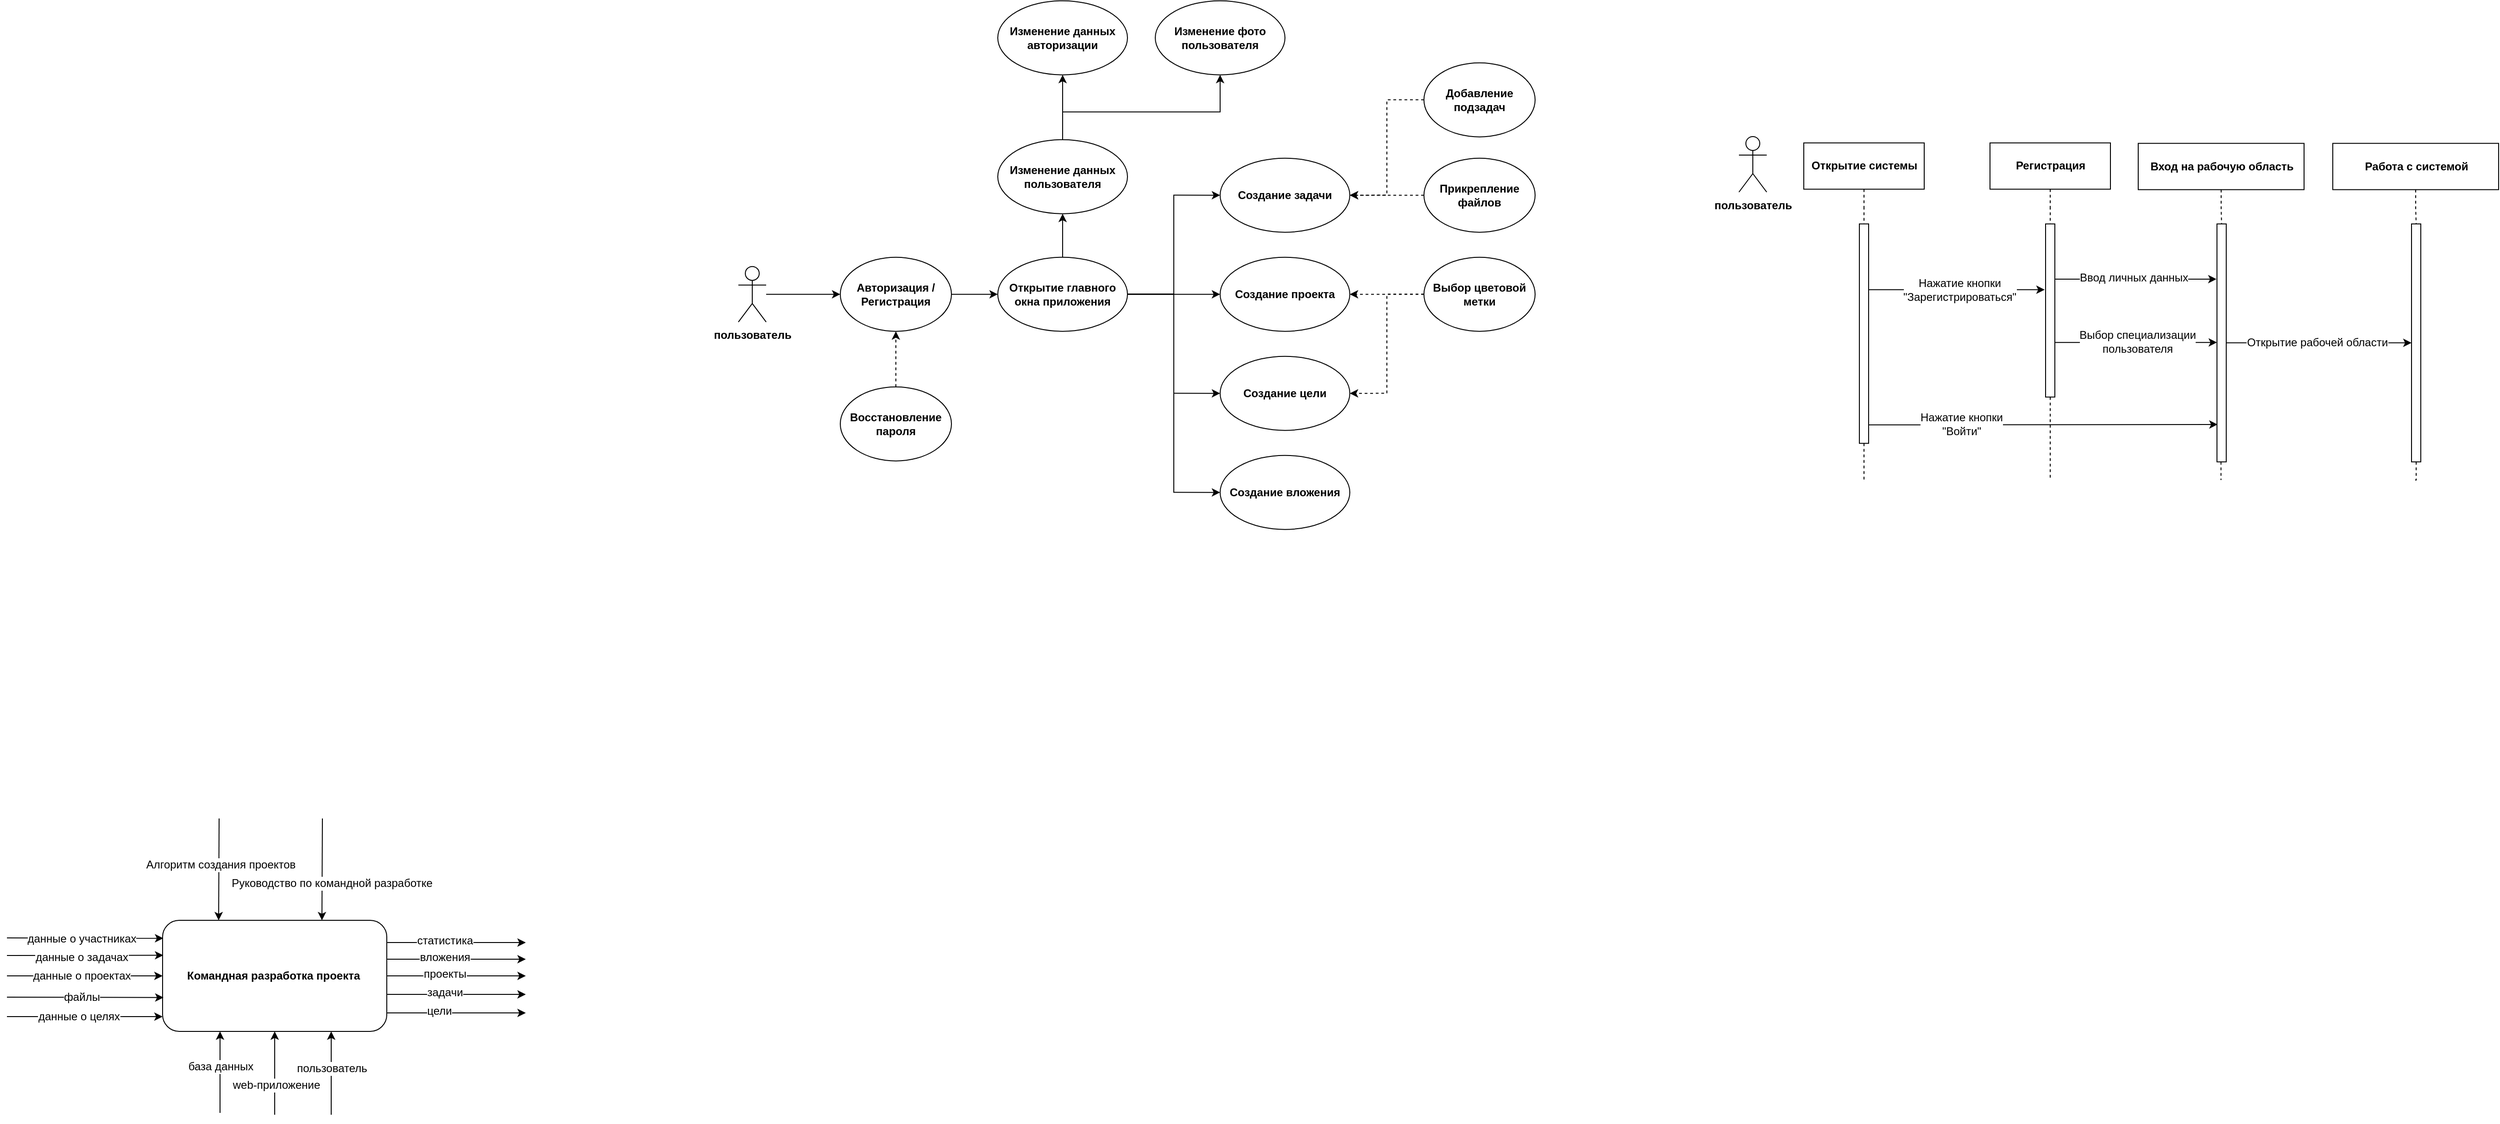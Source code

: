 <mxfile version="12.1.3" type="device" pages="1"><diagram id="mYW88pkPORjkXmp9n6pt" name="Page-1"><mxGraphModel dx="2347" dy="2176" grid="1" gridSize="10" guides="1" tooltips="1" connect="1" arrows="1" fold="1" page="1" pageScale="1" pageWidth="827" pageHeight="1169" math="0" shadow="0"><root><mxCell id="0"/><mxCell id="1" parent="0"/><mxCell id="4cHIsZC5oAV-M2a4NaU0-19" value="" style="edgeStyle=orthogonalEdgeStyle;rounded=0;orthogonalLoop=1;jettySize=auto;html=1;" parent="1" source="4cHIsZC5oAV-M2a4NaU0-1" edge="1"><mxGeometry relative="1" as="geometry"><mxPoint x="630.5" y="190" as="targetPoint"/><Array as="points"><mxPoint x="630.5" y="190"/></Array></mxGeometry></mxCell><mxCell id="4cHIsZC5oAV-M2a4NaU0-20" value="задачи" style="text;html=1;resizable=0;points=[];align=center;verticalAlign=middle;labelBackgroundColor=#ffffff;" parent="4cHIsZC5oAV-M2a4NaU0-19" vertex="1" connectable="0"><mxGeometry x="-0.173" y="2" relative="1" as="geometry"><mxPoint as="offset"/></mxGeometry></mxCell><mxCell id="4cHIsZC5oAV-M2a4NaU0-1" value="&lt;b&gt;Командная разработка проекта&amp;nbsp;&lt;/b&gt;" style="shape=ext;rounded=1;html=1;whiteSpace=wrap;" parent="1" vertex="1"><mxGeometry x="238.5" y="110" width="242" height="120" as="geometry"/></mxCell><mxCell id="4cHIsZC5oAV-M2a4NaU0-3" value="" style="endArrow=classic;html=1;entryX=0.003;entryY=0.315;entryDx=0;entryDy=0;entryPerimeter=0;" parent="1" target="4cHIsZC5oAV-M2a4NaU0-1" edge="1"><mxGeometry width="50" height="50" relative="1" as="geometry"><mxPoint x="70.5" y="148" as="sourcePoint"/><mxPoint x="290.5" y="250" as="targetPoint"/></mxGeometry></mxCell><mxCell id="4cHIsZC5oAV-M2a4NaU0-4" value="данные о задачах" style="text;html=1;resizable=0;points=[];align=center;verticalAlign=middle;labelBackgroundColor=#ffffff;" parent="4cHIsZC5oAV-M2a4NaU0-3" vertex="1" connectable="0"><mxGeometry x="-0.18" relative="1" as="geometry"><mxPoint x="11" y="2" as="offset"/></mxGeometry></mxCell><mxCell id="4cHIsZC5oAV-M2a4NaU0-5" value="" style="endArrow=classic;html=1;entryX=0;entryY=0.5;entryDx=0;entryDy=0;" parent="1" target="4cHIsZC5oAV-M2a4NaU0-1" edge="1"><mxGeometry width="50" height="50" relative="1" as="geometry"><mxPoint x="70.5" y="170" as="sourcePoint"/><mxPoint x="96.5" y="229.5" as="targetPoint"/></mxGeometry></mxCell><mxCell id="4cHIsZC5oAV-M2a4NaU0-6" value="данные о проектах" style="text;html=1;resizable=0;points=[];align=center;verticalAlign=middle;labelBackgroundColor=#ffffff;" parent="4cHIsZC5oAV-M2a4NaU0-5" vertex="1" connectable="0"><mxGeometry x="-0.18" relative="1" as="geometry"><mxPoint x="11" as="offset"/></mxGeometry></mxCell><mxCell id="4cHIsZC5oAV-M2a4NaU0-7" value="" style="endArrow=classic;html=1;entryX=0;entryY=0.867;entryDx=0;entryDy=0;entryPerimeter=0;" parent="1" target="4cHIsZC5oAV-M2a4NaU0-1" edge="1"><mxGeometry width="50" height="50" relative="1" as="geometry"><mxPoint x="70.5" y="214" as="sourcePoint"/><mxPoint x="200.5" y="240" as="targetPoint"/></mxGeometry></mxCell><mxCell id="4cHIsZC5oAV-M2a4NaU0-8" value="данные о целях" style="text;html=1;resizable=0;points=[];align=center;verticalAlign=middle;labelBackgroundColor=#ffffff;" parent="4cHIsZC5oAV-M2a4NaU0-7" vertex="1" connectable="0"><mxGeometry x="-0.18" relative="1" as="geometry"><mxPoint x="8" as="offset"/></mxGeometry></mxCell><mxCell id="4cHIsZC5oAV-M2a4NaU0-9" value="" style="endArrow=classic;html=1;entryX=0.003;entryY=0.162;entryDx=0;entryDy=0;entryPerimeter=0;" parent="1" target="4cHIsZC5oAV-M2a4NaU0-1" edge="1"><mxGeometry width="50" height="50" relative="1" as="geometry"><mxPoint x="70.5" y="129" as="sourcePoint"/><mxPoint x="108.5" y="100" as="targetPoint"/></mxGeometry></mxCell><mxCell id="4cHIsZC5oAV-M2a4NaU0-10" value="данные о участниках" style="text;html=1;resizable=0;points=[];align=center;verticalAlign=middle;labelBackgroundColor=#ffffff;" parent="4cHIsZC5oAV-M2a4NaU0-9" vertex="1" connectable="0"><mxGeometry x="-0.18" relative="1" as="geometry"><mxPoint x="11" y="1" as="offset"/></mxGeometry></mxCell><mxCell id="4cHIsZC5oAV-M2a4NaU0-11" value="" style="endArrow=classic;html=1;entryX=0.004;entryY=0.695;entryDx=0;entryDy=0;entryPerimeter=0;" parent="1" target="4cHIsZC5oAV-M2a4NaU0-1" edge="1"><mxGeometry width="50" height="50" relative="1" as="geometry"><mxPoint x="70.5" y="193" as="sourcePoint"/><mxPoint x="226.322" y="189.92" as="targetPoint"/></mxGeometry></mxCell><mxCell id="4cHIsZC5oAV-M2a4NaU0-12" value="файлы" style="text;html=1;resizable=0;points=[];align=center;verticalAlign=middle;labelBackgroundColor=#ffffff;" parent="4cHIsZC5oAV-M2a4NaU0-11" vertex="1" connectable="0"><mxGeometry x="-0.18" relative="1" as="geometry"><mxPoint x="11" as="offset"/></mxGeometry></mxCell><mxCell id="4cHIsZC5oAV-M2a4NaU0-22" value="" style="edgeStyle=orthogonalEdgeStyle;rounded=0;orthogonalLoop=1;jettySize=auto;html=1;exitX=1;exitY=0.75;exitDx=0;exitDy=0;" parent="1" source="4cHIsZC5oAV-M2a4NaU0-1" edge="1"><mxGeometry relative="1" as="geometry"><mxPoint x="490.5" y="200" as="sourcePoint"/><mxPoint x="630.5" y="210" as="targetPoint"/><Array as="points"><mxPoint x="480.5" y="210"/></Array></mxGeometry></mxCell><mxCell id="4cHIsZC5oAV-M2a4NaU0-23" value="цели" style="text;html=1;resizable=0;points=[];align=center;verticalAlign=middle;labelBackgroundColor=#ffffff;" parent="4cHIsZC5oAV-M2a4NaU0-22" vertex="1" connectable="0"><mxGeometry x="-0.173" y="2" relative="1" as="geometry"><mxPoint as="offset"/></mxGeometry></mxCell><mxCell id="4cHIsZC5oAV-M2a4NaU0-24" value="" style="edgeStyle=orthogonalEdgeStyle;rounded=0;orthogonalLoop=1;jettySize=auto;html=1;exitX=1;exitY=0.5;exitDx=0;exitDy=0;" parent="1" source="4cHIsZC5oAV-M2a4NaU0-1" edge="1"><mxGeometry relative="1" as="geometry"><mxPoint x="490.5" y="140" as="sourcePoint"/><mxPoint x="630.5" y="170" as="targetPoint"/><Array as="points"><mxPoint x="580.5" y="170"/><mxPoint x="580.5" y="170"/></Array></mxGeometry></mxCell><mxCell id="4cHIsZC5oAV-M2a4NaU0-25" value="проекты" style="text;html=1;resizable=0;points=[];align=center;verticalAlign=middle;labelBackgroundColor=#ffffff;" parent="4cHIsZC5oAV-M2a4NaU0-24" vertex="1" connectable="0"><mxGeometry x="-0.173" y="2" relative="1" as="geometry"><mxPoint as="offset"/></mxGeometry></mxCell><mxCell id="4cHIsZC5oAV-M2a4NaU0-26" value="" style="edgeStyle=orthogonalEdgeStyle;rounded=0;orthogonalLoop=1;jettySize=auto;html=1;" parent="1" edge="1"><mxGeometry relative="1" as="geometry"><mxPoint x="480.5" y="152.056" as="sourcePoint"/><mxPoint x="630.5" y="152" as="targetPoint"/><Array as="points"><mxPoint x="630.5" y="152"/></Array></mxGeometry></mxCell><mxCell id="4cHIsZC5oAV-M2a4NaU0-27" value="вложения" style="text;html=1;resizable=0;points=[];align=center;verticalAlign=middle;labelBackgroundColor=#ffffff;" parent="4cHIsZC5oAV-M2a4NaU0-26" vertex="1" connectable="0"><mxGeometry x="-0.173" y="2" relative="1" as="geometry"><mxPoint as="offset"/></mxGeometry></mxCell><mxCell id="4cHIsZC5oAV-M2a4NaU0-28" value="" style="edgeStyle=orthogonalEdgeStyle;rounded=0;orthogonalLoop=1;jettySize=auto;html=1;exitX=1;exitY=0.2;exitDx=0;exitDy=0;exitPerimeter=0;" parent="1" source="4cHIsZC5oAV-M2a4NaU0-1" edge="1"><mxGeometry relative="1" as="geometry"><mxPoint x="490.5" y="120" as="sourcePoint"/><mxPoint x="630.5" y="134" as="targetPoint"/><Array as="points"><mxPoint x="580.5" y="134"/><mxPoint x="580.5" y="134"/></Array></mxGeometry></mxCell><mxCell id="4cHIsZC5oAV-M2a4NaU0-29" value="статистика" style="text;html=1;resizable=0;points=[];align=center;verticalAlign=middle;labelBackgroundColor=#ffffff;" parent="4cHIsZC5oAV-M2a4NaU0-28" vertex="1" connectable="0"><mxGeometry x="-0.173" y="2" relative="1" as="geometry"><mxPoint as="offset"/></mxGeometry></mxCell><mxCell id="4cHIsZC5oAV-M2a4NaU0-30" value="" style="endArrow=classic;html=1;entryX=0.25;entryY=0;entryDx=0;entryDy=0;" parent="1" target="4cHIsZC5oAV-M2a4NaU0-1" edge="1"><mxGeometry width="50" height="50" relative="1" as="geometry"><mxPoint x="299.5" as="sourcePoint"/><mxPoint x="379.226" y="20.44" as="targetPoint"/></mxGeometry></mxCell><mxCell id="4cHIsZC5oAV-M2a4NaU0-31" value="Алгоритм создания проектов" style="text;html=1;resizable=0;points=[];align=center;verticalAlign=middle;labelBackgroundColor=#ffffff;" parent="4cHIsZC5oAV-M2a4NaU0-30" vertex="1" connectable="0"><mxGeometry x="-0.18" relative="1" as="geometry"><mxPoint x="1" y="5" as="offset"/></mxGeometry></mxCell><mxCell id="4cHIsZC5oAV-M2a4NaU0-32" value="" style="endArrow=classic;html=1;entryX=0.25;entryY=0;entryDx=0;entryDy=0;" parent="1" edge="1"><mxGeometry width="50" height="50" relative="1" as="geometry"><mxPoint x="411" as="sourcePoint"/><mxPoint x="410.5" y="110" as="targetPoint"/></mxGeometry></mxCell><mxCell id="4cHIsZC5oAV-M2a4NaU0-33" value="Руководство по командной разработке" style="text;html=1;resizable=0;points=[];align=center;verticalAlign=middle;labelBackgroundColor=#ffffff;" parent="4cHIsZC5oAV-M2a4NaU0-32" vertex="1" connectable="0"><mxGeometry x="-0.18" relative="1" as="geometry"><mxPoint x="9.5" y="25" as="offset"/></mxGeometry></mxCell><mxCell id="4cHIsZC5oAV-M2a4NaU0-34" value="" style="endArrow=classic;html=1;entryX=0.5;entryY=1;entryDx=0;entryDy=0;" parent="1" target="4cHIsZC5oAV-M2a4NaU0-1" edge="1"><mxGeometry width="50" height="50" relative="1" as="geometry"><mxPoint x="359.5" y="320" as="sourcePoint"/><mxPoint x="300.5" y="360" as="targetPoint"/></mxGeometry></mxCell><mxCell id="4cHIsZC5oAV-M2a4NaU0-35" value="web-приложение" style="text;html=1;resizable=0;points=[];align=center;verticalAlign=middle;labelBackgroundColor=#ffffff;" parent="4cHIsZC5oAV-M2a4NaU0-34" vertex="1" connectable="0"><mxGeometry x="-0.18" relative="1" as="geometry"><mxPoint x="1" y="5" as="offset"/></mxGeometry></mxCell><mxCell id="4cHIsZC5oAV-M2a4NaU0-36" value="" style="endArrow=classic;html=1;" parent="1" edge="1"><mxGeometry width="50" height="50" relative="1" as="geometry"><mxPoint x="300.5" y="318" as="sourcePoint"/><mxPoint x="300.5" y="230" as="targetPoint"/></mxGeometry></mxCell><mxCell id="4cHIsZC5oAV-M2a4NaU0-37" value="база данных" style="text;html=1;resizable=0;points=[];align=center;verticalAlign=middle;labelBackgroundColor=#ffffff;" parent="4cHIsZC5oAV-M2a4NaU0-36" vertex="1" connectable="0"><mxGeometry x="-0.18" relative="1" as="geometry"><mxPoint y="-14" as="offset"/></mxGeometry></mxCell><mxCell id="4cHIsZC5oAV-M2a4NaU0-38" value="" style="endArrow=classic;html=1;entryX=0.5;entryY=1;entryDx=0;entryDy=0;" parent="1" edge="1"><mxGeometry width="50" height="50" relative="1" as="geometry"><mxPoint x="420.5" y="320" as="sourcePoint"/><mxPoint x="420.5" y="230" as="targetPoint"/></mxGeometry></mxCell><mxCell id="4cHIsZC5oAV-M2a4NaU0-39" value="пользователь" style="text;html=1;resizable=0;points=[];align=center;verticalAlign=middle;labelBackgroundColor=#ffffff;" parent="4cHIsZC5oAV-M2a4NaU0-38" vertex="1" connectable="0"><mxGeometry x="-0.18" relative="1" as="geometry"><mxPoint y="-13" as="offset"/></mxGeometry></mxCell><mxCell id="5XmERlrHJxS8K400FI6F-5" style="edgeStyle=orthogonalEdgeStyle;rounded=0;orthogonalLoop=1;jettySize=auto;html=1;entryX=0;entryY=0.5;entryDx=0;entryDy=0;" edge="1" parent="1" source="5XmERlrHJxS8K400FI6F-2" target="5XmERlrHJxS8K400FI6F-4"><mxGeometry relative="1" as="geometry"/></mxCell><mxCell id="5XmERlrHJxS8K400FI6F-2" value="пользователь" style="shape=umlActor;verticalLabelPosition=bottom;labelBackgroundColor=#ffffff;verticalAlign=top;html=1;outlineConnect=0;fontStyle=1" vertex="1" parent="1"><mxGeometry x="860" y="-596.167" width="30" height="60" as="geometry"/></mxCell><mxCell id="5XmERlrHJxS8K400FI6F-10" style="edgeStyle=orthogonalEdgeStyle;rounded=0;orthogonalLoop=1;jettySize=auto;html=1;entryX=0;entryY=0.5;entryDx=0;entryDy=0;" edge="1" parent="1" source="5XmERlrHJxS8K400FI6F-4" target="5XmERlrHJxS8K400FI6F-8"><mxGeometry relative="1" as="geometry"/></mxCell><mxCell id="5XmERlrHJxS8K400FI6F-4" value="Авторизация / Регистрация" style="ellipse;whiteSpace=wrap;html=1;fontStyle=1" vertex="1" parent="1"><mxGeometry x="970" y="-606.167" width="120" height="80" as="geometry"/></mxCell><mxCell id="5XmERlrHJxS8K400FI6F-29" style="edgeStyle=orthogonalEdgeStyle;rounded=0;orthogonalLoop=1;jettySize=auto;html=1;entryX=0.5;entryY=1;entryDx=0;entryDy=0;dashed=1;" edge="1" parent="1" source="5XmERlrHJxS8K400FI6F-6" target="5XmERlrHJxS8K400FI6F-4"><mxGeometry relative="1" as="geometry"/></mxCell><mxCell id="5XmERlrHJxS8K400FI6F-6" value="Восстановление пароля" style="ellipse;whiteSpace=wrap;html=1;fontStyle=1" vertex="1" parent="1"><mxGeometry x="970" y="-466.167" width="120" height="80" as="geometry"/></mxCell><mxCell id="5XmERlrHJxS8K400FI6F-12" style="edgeStyle=orthogonalEdgeStyle;rounded=0;orthogonalLoop=1;jettySize=auto;html=1;entryX=0.5;entryY=1;entryDx=0;entryDy=0;" edge="1" parent="1" source="5XmERlrHJxS8K400FI6F-8" target="5XmERlrHJxS8K400FI6F-11"><mxGeometry relative="1" as="geometry"/></mxCell><mxCell id="5XmERlrHJxS8K400FI6F-20" style="edgeStyle=orthogonalEdgeStyle;rounded=0;orthogonalLoop=1;jettySize=auto;html=1;entryX=0;entryY=0.5;entryDx=0;entryDy=0;" edge="1" parent="1" source="5XmERlrHJxS8K400FI6F-8" target="5XmERlrHJxS8K400FI6F-19"><mxGeometry relative="1" as="geometry"/></mxCell><mxCell id="5XmERlrHJxS8K400FI6F-22" style="edgeStyle=orthogonalEdgeStyle;rounded=0;orthogonalLoop=1;jettySize=auto;html=1;entryX=0;entryY=0.5;entryDx=0;entryDy=0;" edge="1" parent="1" source="5XmERlrHJxS8K400FI6F-8" target="5XmERlrHJxS8K400FI6F-21"><mxGeometry relative="1" as="geometry"/></mxCell><mxCell id="5XmERlrHJxS8K400FI6F-24" style="edgeStyle=orthogonalEdgeStyle;rounded=0;orthogonalLoop=1;jettySize=auto;html=1;entryX=0;entryY=0.5;entryDx=0;entryDy=0;" edge="1" parent="1" source="5XmERlrHJxS8K400FI6F-8" target="5XmERlrHJxS8K400FI6F-23"><mxGeometry relative="1" as="geometry"/></mxCell><mxCell id="5XmERlrHJxS8K400FI6F-26" style="edgeStyle=orthogonalEdgeStyle;rounded=0;orthogonalLoop=1;jettySize=auto;html=1;entryX=0;entryY=0.5;entryDx=0;entryDy=0;" edge="1" parent="1" source="5XmERlrHJxS8K400FI6F-8" target="5XmERlrHJxS8K400FI6F-25"><mxGeometry relative="1" as="geometry"/></mxCell><mxCell id="5XmERlrHJxS8K400FI6F-8" value="Открытие главного окна приложения" style="ellipse;whiteSpace=wrap;html=1;fontStyle=1" vertex="1" parent="1"><mxGeometry x="1140" y="-606.167" width="140" height="80" as="geometry"/></mxCell><mxCell id="5XmERlrHJxS8K400FI6F-15" style="edgeStyle=orthogonalEdgeStyle;rounded=0;orthogonalLoop=1;jettySize=auto;html=1;entryX=0.5;entryY=1;entryDx=0;entryDy=0;" edge="1" parent="1" source="5XmERlrHJxS8K400FI6F-11" target="5XmERlrHJxS8K400FI6F-14"><mxGeometry relative="1" as="geometry"/></mxCell><mxCell id="5XmERlrHJxS8K400FI6F-17" style="edgeStyle=orthogonalEdgeStyle;rounded=0;orthogonalLoop=1;jettySize=auto;html=1;entryX=0.5;entryY=1;entryDx=0;entryDy=0;" edge="1" parent="1" source="5XmERlrHJxS8K400FI6F-11" target="5XmERlrHJxS8K400FI6F-16"><mxGeometry relative="1" as="geometry"><Array as="points"><mxPoint x="1210" y="-763.167"/><mxPoint x="1380" y="-763.167"/></Array></mxGeometry></mxCell><mxCell id="5XmERlrHJxS8K400FI6F-11" value="Изменение данных пользователя" style="ellipse;whiteSpace=wrap;html=1;fontStyle=1" vertex="1" parent="1"><mxGeometry x="1140" y="-733.167" width="140" height="80" as="geometry"/></mxCell><mxCell id="5XmERlrHJxS8K400FI6F-14" value="Изменение данных авторизации" style="ellipse;whiteSpace=wrap;html=1;fontStyle=1" vertex="1" parent="1"><mxGeometry x="1140" y="-883.167" width="140" height="80" as="geometry"/></mxCell><mxCell id="5XmERlrHJxS8K400FI6F-16" value="Изменение фото пользователя" style="ellipse;whiteSpace=wrap;html=1;fontStyle=1" vertex="1" parent="1"><mxGeometry x="1310" y="-883.167" width="140" height="80" as="geometry"/></mxCell><mxCell id="5XmERlrHJxS8K400FI6F-19" value="Создание задачи" style="ellipse;whiteSpace=wrap;html=1;fontStyle=1" vertex="1" parent="1"><mxGeometry x="1380" y="-713.167" width="140" height="80" as="geometry"/></mxCell><mxCell id="5XmERlrHJxS8K400FI6F-36" style="edgeStyle=orthogonalEdgeStyle;rounded=0;orthogonalLoop=1;jettySize=auto;html=1;entryX=1;entryY=0.5;entryDx=0;entryDy=0;dashed=1;" edge="1" parent="1" source="5XmERlrHJxS8K400FI6F-32" target="5XmERlrHJxS8K400FI6F-19"><mxGeometry relative="1" as="geometry"/></mxCell><mxCell id="5XmERlrHJxS8K400FI6F-32" value="Добавление подзадач" style="ellipse;whiteSpace=wrap;html=1;fontStyle=1" vertex="1" parent="1"><mxGeometry x="1600" y="-816.167" width="120" height="80" as="geometry"/></mxCell><mxCell id="5XmERlrHJxS8K400FI6F-21" value="Создание проекта" style="ellipse;whiteSpace=wrap;html=1;fontStyle=1" vertex="1" parent="1"><mxGeometry x="1380" y="-606.167" width="140" height="80" as="geometry"/></mxCell><mxCell id="5XmERlrHJxS8K400FI6F-23" value="Создание цели" style="ellipse;whiteSpace=wrap;html=1;fontStyle=1" vertex="1" parent="1"><mxGeometry x="1380" y="-499.167" width="140" height="80" as="geometry"/></mxCell><mxCell id="5XmERlrHJxS8K400FI6F-25" value="Создание вложения" style="ellipse;whiteSpace=wrap;html=1;fontStyle=1" vertex="1" parent="1"><mxGeometry x="1380" y="-392.167" width="140" height="80" as="geometry"/></mxCell><mxCell id="5XmERlrHJxS8K400FI6F-37" style="edgeStyle=orthogonalEdgeStyle;rounded=0;orthogonalLoop=1;jettySize=auto;html=1;entryX=1;entryY=0.5;entryDx=0;entryDy=0;dashed=1;" edge="1" parent="1" source="5XmERlrHJxS8K400FI6F-34" target="5XmERlrHJxS8K400FI6F-19"><mxGeometry relative="1" as="geometry"/></mxCell><mxCell id="5XmERlrHJxS8K400FI6F-34" value="Прикрепление файлов" style="ellipse;whiteSpace=wrap;html=1;fontStyle=1" vertex="1" parent="1"><mxGeometry x="1600" y="-713.167" width="120" height="80" as="geometry"/></mxCell><mxCell id="5XmERlrHJxS8K400FI6F-41" style="edgeStyle=orthogonalEdgeStyle;rounded=0;orthogonalLoop=1;jettySize=auto;html=1;entryX=1;entryY=0.5;entryDx=0;entryDy=0;dashed=1;" edge="1" parent="1" source="5XmERlrHJxS8K400FI6F-40" target="5XmERlrHJxS8K400FI6F-21"><mxGeometry relative="1" as="geometry"/></mxCell><mxCell id="5XmERlrHJxS8K400FI6F-42" style="edgeStyle=orthogonalEdgeStyle;rounded=0;orthogonalLoop=1;jettySize=auto;html=1;entryX=1;entryY=0.5;entryDx=0;entryDy=0;dashed=1;" edge="1" parent="1" source="5XmERlrHJxS8K400FI6F-40" target="5XmERlrHJxS8K400FI6F-23"><mxGeometry relative="1" as="geometry"/></mxCell><mxCell id="5XmERlrHJxS8K400FI6F-40" value="Выбор цветовой метки" style="ellipse;whiteSpace=wrap;html=1;fontStyle=1" vertex="1" parent="1"><mxGeometry x="1600" y="-606.167" width="120" height="80" as="geometry"/></mxCell><mxCell id="5XmERlrHJxS8K400FI6F-45" value="пользователь" style="shape=umlActor;verticalLabelPosition=bottom;labelBackgroundColor=#ffffff;verticalAlign=top;html=1;outlineConnect=0;fontStyle=1" vertex="1" parent="1"><mxGeometry x="1940" y="-736.5" width="30" height="60" as="geometry"/></mxCell><mxCell id="5XmERlrHJxS8K400FI6F-47" style="edgeStyle=orthogonalEdgeStyle;rounded=0;orthogonalLoop=1;jettySize=auto;html=1;dashed=1;endArrow=none;endFill=0;" edge="1" parent="1" source="5XmERlrHJxS8K400FI6F-48"><mxGeometry relative="1" as="geometry"><mxPoint x="2075" y="-365.167" as="targetPoint"/><Array as="points"><mxPoint x="2075" y="-403.667"/></Array></mxGeometry></mxCell><mxCell id="5XmERlrHJxS8K400FI6F-46" value="Открытие системы" style="html=1;fontStyle=1" vertex="1" parent="1"><mxGeometry x="2010" y="-729.667" width="130" height="50" as="geometry"/></mxCell><mxCell id="5XmERlrHJxS8K400FI6F-54" style="edgeStyle=orthogonalEdgeStyle;rounded=0;orthogonalLoop=1;jettySize=auto;html=1;endArrow=classic;endFill=1;entryX=-0.1;entryY=0.38;entryDx=0;entryDy=0;entryPerimeter=0;" edge="1" parent="1" source="5XmERlrHJxS8K400FI6F-48" target="5XmERlrHJxS8K400FI6F-52"><mxGeometry relative="1" as="geometry"><mxPoint x="2250" y="-571.167" as="targetPoint"/><Array as="points"><mxPoint x="2110" y="-571.167"/><mxPoint x="2110" y="-571.167"/></Array></mxGeometry></mxCell><mxCell id="5XmERlrHJxS8K400FI6F-55" value="Нажатие кнопки&lt;br&gt;&quot;Зарегистрироваться&quot;" style="text;html=1;resizable=0;points=[];align=center;verticalAlign=middle;labelBackgroundColor=#ffffff;" vertex="1" connectable="0" parent="5XmERlrHJxS8K400FI6F-54"><mxGeometry x="0.21" y="-1" relative="1" as="geometry"><mxPoint x="-17.5" y="-1" as="offset"/></mxGeometry></mxCell><mxCell id="5XmERlrHJxS8K400FI6F-72" style="edgeStyle=orthogonalEdgeStyle;rounded=0;orthogonalLoop=1;jettySize=auto;html=1;endArrow=classic;endFill=1;entryX=0.067;entryY=0.843;entryDx=0;entryDy=0;entryPerimeter=0;" edge="1" parent="1" source="5XmERlrHJxS8K400FI6F-48" target="5XmERlrHJxS8K400FI6F-59"><mxGeometry relative="1" as="geometry"><mxPoint x="2420" y="-425.167" as="targetPoint"/><Array as="points"><mxPoint x="2180" y="-425.167"/><mxPoint x="2180" y="-425.167"/></Array></mxGeometry></mxCell><mxCell id="5XmERlrHJxS8K400FI6F-73" value="Нажатие кнопки&lt;br&gt;&quot;Войти&quot;" style="text;html=1;resizable=0;points=[];align=center;verticalAlign=middle;labelBackgroundColor=#ffffff;" vertex="1" connectable="0" parent="5XmERlrHJxS8K400FI6F-72"><mxGeometry x="0.133" y="-2" relative="1" as="geometry"><mxPoint x="-113.5" y="-3" as="offset"/></mxGeometry></mxCell><mxCell id="5XmERlrHJxS8K400FI6F-48" value="" style="html=1;points=[];perimeter=orthogonalPerimeter;" vertex="1" parent="1"><mxGeometry x="2070" y="-642.167" width="10" height="237" as="geometry"/></mxCell><mxCell id="5XmERlrHJxS8K400FI6F-49" style="edgeStyle=orthogonalEdgeStyle;rounded=0;orthogonalLoop=1;jettySize=auto;html=1;dashed=1;endArrow=none;endFill=0;" edge="1" parent="1" source="5XmERlrHJxS8K400FI6F-46" target="5XmERlrHJxS8K400FI6F-48"><mxGeometry relative="1" as="geometry"><mxPoint x="2075.235" y="-403.667" as="targetPoint"/><mxPoint x="2075.235" y="-679.667" as="sourcePoint"/><Array as="points"/></mxGeometry></mxCell><mxCell id="5XmERlrHJxS8K400FI6F-50" style="edgeStyle=orthogonalEdgeStyle;rounded=0;orthogonalLoop=1;jettySize=auto;html=1;dashed=1;endArrow=none;endFill=0;" edge="1" parent="1" source="5XmERlrHJxS8K400FI6F-52"><mxGeometry relative="1" as="geometry"><mxPoint x="2276" y="-365.167" as="targetPoint"/><Array as="points"><mxPoint x="2276" y="-403.667"/></Array></mxGeometry></mxCell><mxCell id="5XmERlrHJxS8K400FI6F-51" value="Регистрация" style="html=1;fontStyle=1" vertex="1" parent="1"><mxGeometry x="2211" y="-729.667" width="130" height="50" as="geometry"/></mxCell><mxCell id="5XmERlrHJxS8K400FI6F-61" style="edgeStyle=orthogonalEdgeStyle;rounded=0;orthogonalLoop=1;jettySize=auto;html=1;endArrow=classic;endFill=1;entryX=-0.05;entryY=0.232;entryDx=0;entryDy=0;entryPerimeter=0;" edge="1" parent="1" target="5XmERlrHJxS8K400FI6F-59"><mxGeometry relative="1" as="geometry"><mxPoint x="2281" y="-598.667" as="sourcePoint"/><mxPoint x="2475.5" y="-598.667" as="targetPoint"/><Array as="points"><mxPoint x="2280" y="-580.167"/></Array></mxGeometry></mxCell><mxCell id="5XmERlrHJxS8K400FI6F-62" value="Ввод личных данных" style="text;html=1;resizable=0;points=[];align=center;verticalAlign=middle;labelBackgroundColor=#ffffff;" vertex="1" connectable="0" parent="5XmERlrHJxS8K400FI6F-61"><mxGeometry x="0.095" y="1" relative="1" as="geometry"><mxPoint x="-0.5" y="-0.5" as="offset"/></mxGeometry></mxCell><mxCell id="5XmERlrHJxS8K400FI6F-68" style="edgeStyle=orthogonalEdgeStyle;rounded=0;orthogonalLoop=1;jettySize=auto;html=1;endArrow=classic;endFill=1;" edge="1" parent="1" source="5XmERlrHJxS8K400FI6F-52" target="5XmERlrHJxS8K400FI6F-59"><mxGeometry relative="1" as="geometry"><Array as="points"><mxPoint x="2310" y="-514.167"/><mxPoint x="2310" y="-514.167"/></Array></mxGeometry></mxCell><mxCell id="5XmERlrHJxS8K400FI6F-69" value="Выбор специализации&lt;br&gt;пользователя" style="text;html=1;resizable=0;points=[];align=center;verticalAlign=middle;labelBackgroundColor=#ffffff;" vertex="1" connectable="0" parent="5XmERlrHJxS8K400FI6F-68"><mxGeometry x="0.086" y="-3" relative="1" as="geometry"><mxPoint x="-6" y="-4" as="offset"/></mxGeometry></mxCell><mxCell id="5XmERlrHJxS8K400FI6F-52" value="" style="html=1;points=[];perimeter=orthogonalPerimeter;" vertex="1" parent="1"><mxGeometry x="2271" y="-642.167" width="10" height="187" as="geometry"/></mxCell><mxCell id="5XmERlrHJxS8K400FI6F-53" style="edgeStyle=orthogonalEdgeStyle;rounded=0;orthogonalLoop=1;jettySize=auto;html=1;dashed=1;endArrow=none;endFill=0;" edge="1" parent="1" source="5XmERlrHJxS8K400FI6F-51" target="5XmERlrHJxS8K400FI6F-52"><mxGeometry relative="1" as="geometry"><mxPoint x="2276.235" y="-403.667" as="targetPoint"/><mxPoint x="2276.235" y="-679.667" as="sourcePoint"/><Array as="points"/></mxGeometry></mxCell><mxCell id="5XmERlrHJxS8K400FI6F-57" style="edgeStyle=orthogonalEdgeStyle;rounded=0;orthogonalLoop=1;jettySize=auto;html=1;dashed=1;endArrow=none;endFill=0;" edge="1" parent="1" source="5XmERlrHJxS8K400FI6F-59"><mxGeometry relative="1" as="geometry"><mxPoint x="2460.333" y="-365.5" as="targetPoint"/><Array as="points"><mxPoint x="2460.5" y="-403.667"/></Array></mxGeometry></mxCell><mxCell id="5XmERlrHJxS8K400FI6F-58" value="Вход на рабочую область" style="html=1;fontStyle=1" vertex="1" parent="1"><mxGeometry x="2371" y="-729.167" width="179" height="50" as="geometry"/></mxCell><mxCell id="5XmERlrHJxS8K400FI6F-86" style="edgeStyle=orthogonalEdgeStyle;rounded=0;orthogonalLoop=1;jettySize=auto;html=1;endArrow=classic;endFill=1;" edge="1" parent="1" source="5XmERlrHJxS8K400FI6F-59" target="5XmERlrHJxS8K400FI6F-78"><mxGeometry relative="1" as="geometry"><Array as="points"><mxPoint x="2580" y="-514.167"/><mxPoint x="2580" y="-514.167"/></Array></mxGeometry></mxCell><mxCell id="5XmERlrHJxS8K400FI6F-87" value="Открытие рабочей области" style="text;html=1;resizable=0;points=[];align=center;verticalAlign=middle;labelBackgroundColor=#ffffff;" vertex="1" connectable="0" parent="5XmERlrHJxS8K400FI6F-86"><mxGeometry x="0.14" y="-3" relative="1" as="geometry"><mxPoint x="-16" y="-4" as="offset"/></mxGeometry></mxCell><mxCell id="5XmERlrHJxS8K400FI6F-59" value="" style="html=1;points=[];perimeter=orthogonalPerimeter;" vertex="1" parent="1"><mxGeometry x="2456" y="-642.167" width="10" height="257" as="geometry"/></mxCell><mxCell id="5XmERlrHJxS8K400FI6F-60" style="edgeStyle=orthogonalEdgeStyle;rounded=0;orthogonalLoop=1;jettySize=auto;html=1;dashed=1;endArrow=none;endFill=0;" edge="1" parent="1" source="5XmERlrHJxS8K400FI6F-58" target="5XmERlrHJxS8K400FI6F-59"><mxGeometry relative="1" as="geometry"><mxPoint x="2436.235" y="-403.667" as="targetPoint"/><mxPoint x="2436.235" y="-679.667" as="sourcePoint"/><Array as="points"/></mxGeometry></mxCell><mxCell id="5XmERlrHJxS8K400FI6F-76" style="edgeStyle=orthogonalEdgeStyle;rounded=0;orthogonalLoop=1;jettySize=auto;html=1;dashed=1;endArrow=none;endFill=0;" edge="1" parent="1" source="5XmERlrHJxS8K400FI6F-78"><mxGeometry relative="1" as="geometry"><mxPoint x="2670" y="-365.5" as="targetPoint"/><Array as="points"><mxPoint x="2670.5" y="-403.667"/></Array></mxGeometry></mxCell><mxCell id="5XmERlrHJxS8K400FI6F-77" value="Работа с системой" style="html=1;fontStyle=1" vertex="1" parent="1"><mxGeometry x="2581" y="-729.167" width="179" height="50" as="geometry"/></mxCell><mxCell id="5XmERlrHJxS8K400FI6F-78" value="" style="html=1;points=[];perimeter=orthogonalPerimeter;" vertex="1" parent="1"><mxGeometry x="2666" y="-642.167" width="10" height="257" as="geometry"/></mxCell><mxCell id="5XmERlrHJxS8K400FI6F-79" style="edgeStyle=orthogonalEdgeStyle;rounded=0;orthogonalLoop=1;jettySize=auto;html=1;dashed=1;endArrow=none;endFill=0;" edge="1" parent="1" source="5XmERlrHJxS8K400FI6F-77" target="5XmERlrHJxS8K400FI6F-78"><mxGeometry relative="1" as="geometry"><mxPoint x="2646.235" y="-403.667" as="targetPoint"/><mxPoint x="2646.235" y="-679.667" as="sourcePoint"/><Array as="points"/></mxGeometry></mxCell></root></mxGraphModel></diagram></mxfile>